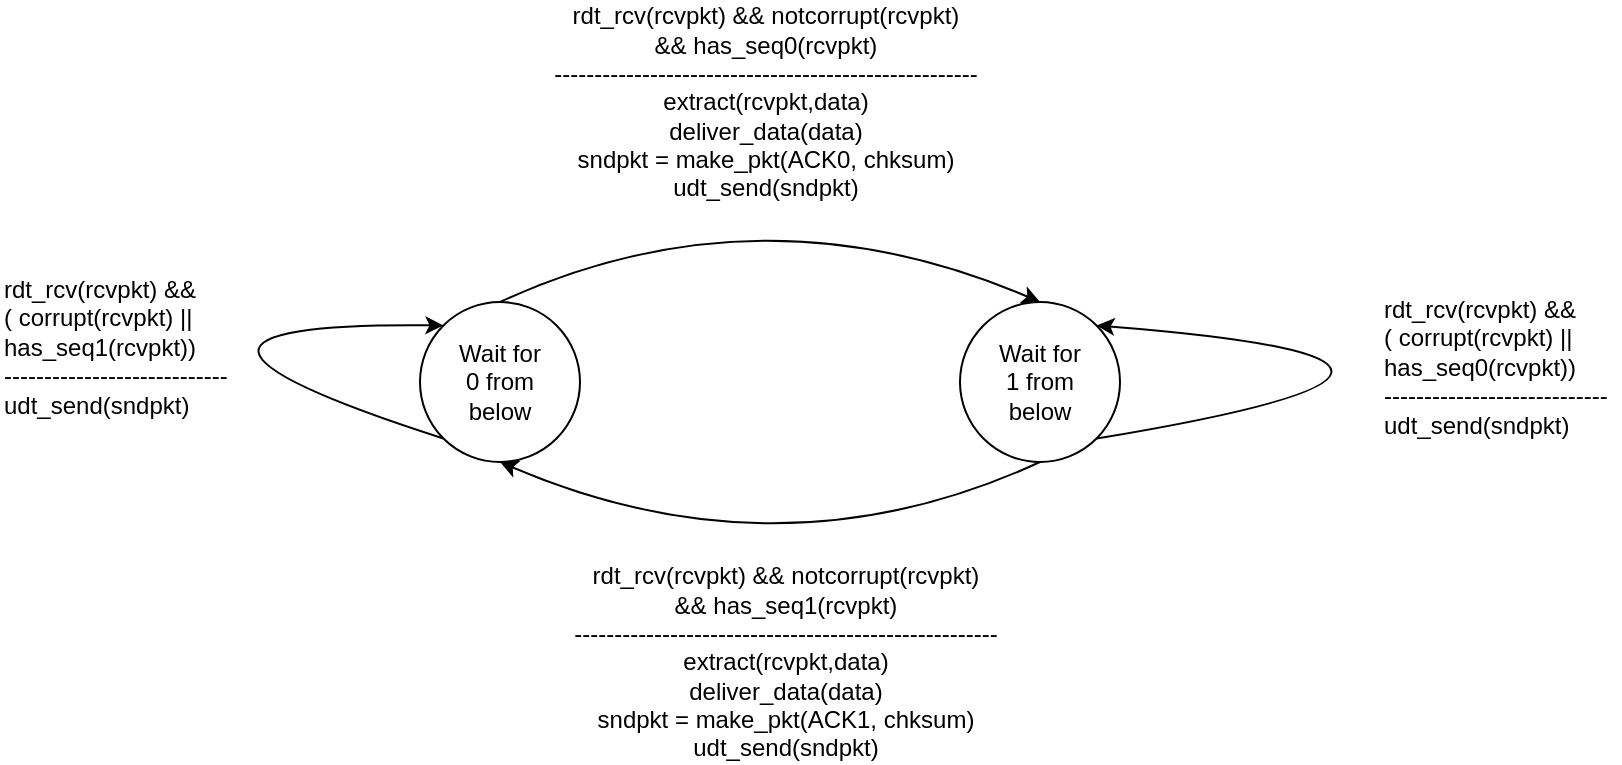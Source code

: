 <mxfile version="22.0.8" type="github">
  <diagram name="第 1 页" id="Ne9LDN9WzXC3y29tOLzq">
    <mxGraphModel dx="635" dy="652" grid="1" gridSize="10" guides="1" tooltips="1" connect="1" arrows="1" fold="1" page="1" pageScale="1" pageWidth="827" pageHeight="1169" math="0" shadow="0">
      <root>
        <mxCell id="0" />
        <mxCell id="1" parent="0" />
        <mxCell id="JwGEsHl0MuIRSueYmKJX-1" value="" style="ellipse;whiteSpace=wrap;html=1;aspect=fixed;" vertex="1" parent="1">
          <mxGeometry x="210" y="280" width="80" height="80" as="geometry" />
        </mxCell>
        <mxCell id="JwGEsHl0MuIRSueYmKJX-2" value="Wait for &lt;br/&gt;0 from &lt;br/&gt;below" style="text;html=1;strokeColor=none;fillColor=none;align=center;verticalAlign=middle;whiteSpace=wrap;rounded=0;" vertex="1" parent="1">
          <mxGeometry x="220" y="305" width="60" height="30" as="geometry" />
        </mxCell>
        <mxCell id="JwGEsHl0MuIRSueYmKJX-3" value="" style="ellipse;whiteSpace=wrap;html=1;aspect=fixed;" vertex="1" parent="1">
          <mxGeometry x="480" y="280" width="80" height="80" as="geometry" />
        </mxCell>
        <mxCell id="JwGEsHl0MuIRSueYmKJX-4" value="Wait for &lt;br&gt;1 from &lt;br&gt;below" style="text;html=1;strokeColor=none;fillColor=none;align=center;verticalAlign=middle;whiteSpace=wrap;rounded=0;" vertex="1" parent="1">
          <mxGeometry x="490" y="305" width="60" height="30" as="geometry" />
        </mxCell>
        <mxCell id="JwGEsHl0MuIRSueYmKJX-10" value="" style="curved=1;endArrow=classic;html=1;rounded=0;exitX=0.5;exitY=0;exitDx=0;exitDy=0;entryX=0.5;entryY=0;entryDx=0;entryDy=0;" edge="1" parent="1" source="JwGEsHl0MuIRSueYmKJX-1" target="JwGEsHl0MuIRSueYmKJX-3">
          <mxGeometry width="50" height="50" relative="1" as="geometry">
            <mxPoint x="390" y="430" as="sourcePoint" />
            <mxPoint x="440" y="380" as="targetPoint" />
            <Array as="points">
              <mxPoint x="380" y="220" />
            </Array>
          </mxGeometry>
        </mxCell>
        <mxCell id="JwGEsHl0MuIRSueYmKJX-11" value="" style="curved=1;endArrow=classic;html=1;rounded=0;exitX=0.5;exitY=1;exitDx=0;exitDy=0;entryX=0.5;entryY=1;entryDx=0;entryDy=0;" edge="1" parent="1" source="JwGEsHl0MuIRSueYmKJX-3" target="JwGEsHl0MuIRSueYmKJX-1">
          <mxGeometry width="50" height="50" relative="1" as="geometry">
            <mxPoint x="260" y="290" as="sourcePoint" />
            <mxPoint x="530" y="290" as="targetPoint" />
            <Array as="points">
              <mxPoint x="390" y="420" />
            </Array>
          </mxGeometry>
        </mxCell>
        <mxCell id="JwGEsHl0MuIRSueYmKJX-12" value=" rdt_rcv(rcvpkt) &amp;amp;&amp;amp; notcorrupt(rcvpkt) &lt;br&gt;&amp;amp;&amp;amp; has_seq1(rcvpkt) &lt;br&gt;-----------------------------------------------------&lt;br&gt;extract(rcvpkt,data)&lt;br&gt; deliver_data(data)&lt;br&gt; sndpkt = make_pkt(ACK1, chksum)&lt;br&gt; udt_send(sndpkt)" style="text;html=1;strokeColor=none;fillColor=none;align=center;verticalAlign=middle;whiteSpace=wrap;rounded=0;" vertex="1" parent="1">
          <mxGeometry x="260" y="410" width="266" height="100" as="geometry" />
        </mxCell>
        <mxCell id="JwGEsHl0MuIRSueYmKJX-16" value=" rdt_rcv(rcvpkt) &amp;amp;&amp;amp; notcorrupt(rcvpkt) &lt;br&gt;&amp;amp;&amp;amp; has_seq0(rcvpkt) &lt;br&gt;-----------------------------------------------------&lt;br&gt;extract(rcvpkt,data)&lt;br&gt; deliver_data(data)&lt;br&gt; sndpkt = make_pkt(ACK0, chksum)&lt;br&gt; udt_send(sndpkt)" style="text;html=1;strokeColor=none;fillColor=none;align=center;verticalAlign=middle;whiteSpace=wrap;rounded=0;" vertex="1" parent="1">
          <mxGeometry x="250" y="130" width="266" height="100" as="geometry" />
        </mxCell>
        <mxCell id="JwGEsHl0MuIRSueYmKJX-17" value="" style="curved=1;endArrow=classic;html=1;rounded=0;exitX=0;exitY=1;exitDx=0;exitDy=0;entryX=0;entryY=0;entryDx=0;entryDy=0;" edge="1" parent="1" source="JwGEsHl0MuIRSueYmKJX-1" target="JwGEsHl0MuIRSueYmKJX-1">
          <mxGeometry width="50" height="50" relative="1" as="geometry">
            <mxPoint x="260" y="290" as="sourcePoint" />
            <mxPoint x="530" y="290" as="targetPoint" />
            <Array as="points">
              <mxPoint x="40" y="290" />
            </Array>
          </mxGeometry>
        </mxCell>
        <mxCell id="JwGEsHl0MuIRSueYmKJX-18" value="" style="curved=1;endArrow=classic;html=1;rounded=0;entryX=1;entryY=0;entryDx=0;entryDy=0;exitX=1;exitY=1;exitDx=0;exitDy=0;" edge="1" parent="1" source="JwGEsHl0MuIRSueYmKJX-3" target="JwGEsHl0MuIRSueYmKJX-3">
          <mxGeometry width="50" height="50" relative="1" as="geometry">
            <mxPoint x="550" y="350" as="sourcePoint" />
            <mxPoint x="550" y="293" as="targetPoint" />
            <Array as="points">
              <mxPoint x="780" y="310" />
            </Array>
          </mxGeometry>
        </mxCell>
        <mxCell id="JwGEsHl0MuIRSueYmKJX-19" value="rdt_rcv(rcvpkt) &amp;amp;&amp;amp;  &lt;br&gt;( corrupt(rcvpkt) ||&lt;br&gt; has_seq1(rcvpkt))&lt;br&gt;----------------------------&lt;br&gt; udt_send(sndpkt)" style="text;whiteSpace=wrap;html=1;" vertex="1" parent="1">
          <mxGeometry y="260" width="120" height="100" as="geometry" />
        </mxCell>
        <mxCell id="JwGEsHl0MuIRSueYmKJX-20" value="rdt_rcv(rcvpkt) &amp;amp;&amp;amp;  &lt;br&gt;( corrupt(rcvpkt) ||&lt;br&gt; has_seq0(rcvpkt))&lt;br&gt;----------------------------&lt;br&gt; udt_send(sndpkt)" style="text;whiteSpace=wrap;html=1;" vertex="1" parent="1">
          <mxGeometry x="690" y="270" width="120" height="100" as="geometry" />
        </mxCell>
      </root>
    </mxGraphModel>
  </diagram>
</mxfile>
